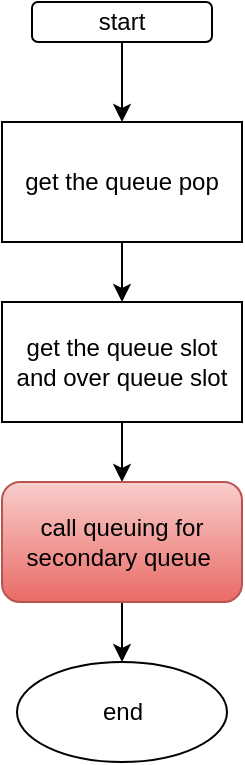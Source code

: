 <mxfile version="17.4.6" type="github">
  <diagram id="eNNG38ckb3YvtIHXAXAh" name="Page-1">
    <mxGraphModel dx="1038" dy="579" grid="1" gridSize="10" guides="1" tooltips="1" connect="1" arrows="1" fold="1" page="1" pageScale="1" pageWidth="850" pageHeight="1100" math="0" shadow="0">
      <root>
        <mxCell id="0" />
        <mxCell id="1" parent="0" />
        <mxCell id="Ldv3YtDbr9WbOWT3wDN2-3" value="" style="edgeStyle=orthogonalEdgeStyle;rounded=0;orthogonalLoop=1;jettySize=auto;html=1;" edge="1" parent="1" source="Ldv3YtDbr9WbOWT3wDN2-1" target="Ldv3YtDbr9WbOWT3wDN2-2">
          <mxGeometry relative="1" as="geometry" />
        </mxCell>
        <mxCell id="Ldv3YtDbr9WbOWT3wDN2-1" value="start" style="rounded=1;whiteSpace=wrap;html=1;" vertex="1" parent="1">
          <mxGeometry x="80" y="40" width="90" height="20" as="geometry" />
        </mxCell>
        <mxCell id="Ldv3YtDbr9WbOWT3wDN2-5" value="" style="edgeStyle=orthogonalEdgeStyle;rounded=0;orthogonalLoop=1;jettySize=auto;html=1;" edge="1" parent="1" source="Ldv3YtDbr9WbOWT3wDN2-2" target="Ldv3YtDbr9WbOWT3wDN2-4">
          <mxGeometry relative="1" as="geometry" />
        </mxCell>
        <mxCell id="Ldv3YtDbr9WbOWT3wDN2-2" value="get the queue pop" style="rounded=0;whiteSpace=wrap;html=1;" vertex="1" parent="1">
          <mxGeometry x="65" y="100" width="120" height="60" as="geometry" />
        </mxCell>
        <mxCell id="Ldv3YtDbr9WbOWT3wDN2-7" value="" style="edgeStyle=orthogonalEdgeStyle;rounded=0;orthogonalLoop=1;jettySize=auto;html=1;" edge="1" parent="1" source="Ldv3YtDbr9WbOWT3wDN2-4" target="Ldv3YtDbr9WbOWT3wDN2-6">
          <mxGeometry relative="1" as="geometry" />
        </mxCell>
        <mxCell id="Ldv3YtDbr9WbOWT3wDN2-4" value="get the queue slot and over queue slot" style="rounded=0;whiteSpace=wrap;html=1;" vertex="1" parent="1">
          <mxGeometry x="65" y="190" width="120" height="60" as="geometry" />
        </mxCell>
        <mxCell id="Ldv3YtDbr9WbOWT3wDN2-9" value="" style="edgeStyle=orthogonalEdgeStyle;rounded=0;orthogonalLoop=1;jettySize=auto;html=1;" edge="1" parent="1" source="Ldv3YtDbr9WbOWT3wDN2-6" target="Ldv3YtDbr9WbOWT3wDN2-8">
          <mxGeometry relative="1" as="geometry" />
        </mxCell>
        <mxCell id="Ldv3YtDbr9WbOWT3wDN2-6" value="call&amp;nbsp;queuing for secondary queue&amp;nbsp;" style="rounded=1;whiteSpace=wrap;html=1;fillColor=#f8cecc;gradientColor=#ea6b66;strokeColor=#b85450;" vertex="1" parent="1">
          <mxGeometry x="65" y="280" width="120" height="60" as="geometry" />
        </mxCell>
        <mxCell id="Ldv3YtDbr9WbOWT3wDN2-8" value="end" style="ellipse;whiteSpace=wrap;html=1;" vertex="1" parent="1">
          <mxGeometry x="72.5" y="370" width="105" height="50" as="geometry" />
        </mxCell>
      </root>
    </mxGraphModel>
  </diagram>
</mxfile>
